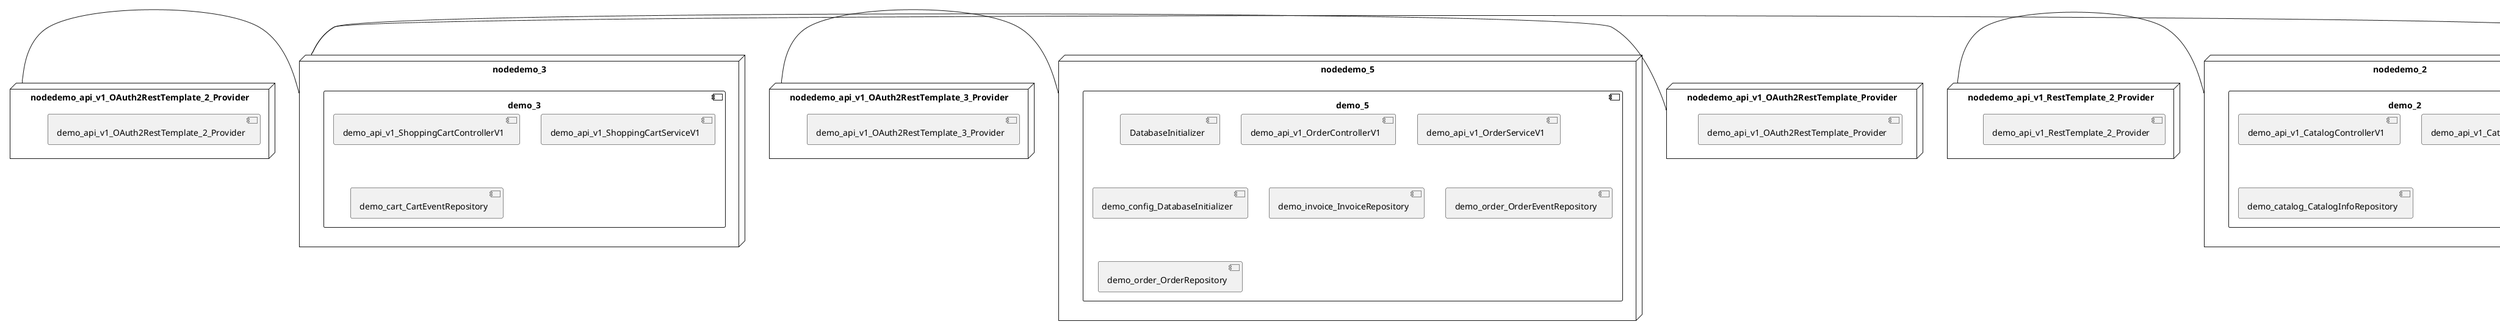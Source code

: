 @startuml
skinparam fixCircleLabelOverlapping true
skinparam componentStyle uml2
node nodedemo {
component demo {
[demo_api_v1_UserControllerV1] [[kbastani-spring-cloud-event-sourcing-example.system#_5jifMtOwEe-vddopF0FYHw]]
[demo_api_v1_UserServiceV1] [[kbastani-spring-cloud-event-sourcing-example.system#_5jifMtOwEe-vddopF0FYHw]]
[demo_user_UserRepository] [[kbastani-spring-cloud-event-sourcing-example.system#_5jifMtOwEe-vddopF0FYHw]]
}
}
node nodedemo_2 {
component demo_2 {
[demo_api_v1_CatalogControllerV1] [[kbastani-spring-cloud-event-sourcing-example.system#_5jifMtOwEe-vddopF0FYHw]]
[demo_api_v1_CatalogServiceV1] [[kbastani-spring-cloud-event-sourcing-example.system#_5jifMtOwEe-vddopF0FYHw]]
[demo_catalog_CatalogInfoRepository] [[kbastani-spring-cloud-event-sourcing-example.system#_5jifMtOwEe-vddopF0FYHw]]
}
}
node nodedemo_3 {
component demo_3 {
[demo_api_v1_ShoppingCartControllerV1] [[kbastani-spring-cloud-event-sourcing-example.system#_5jifMtOwEe-vddopF0FYHw]]
[demo_api_v1_ShoppingCartServiceV1] [[kbastani-spring-cloud-event-sourcing-example.system#_5jifMtOwEe-vddopF0FYHw]]
[demo_cart_CartEventRepository] [[kbastani-spring-cloud-event-sourcing-example.system#_5jifMtOwEe-vddopF0FYHw]]
}
}
node nodedemo_4 {
component demo_4 {
[demo_UserController] [[kbastani-spring-cloud-event-sourcing-example.system#_5jifMtOwEe-vddopF0FYHw]]
[demo_UserRepository] [[kbastani-spring-cloud-event-sourcing-example.system#_5jifMtOwEe-vddopF0FYHw]]
[demo_UserService] [[kbastani-spring-cloud-event-sourcing-example.system#_5jifMtOwEe-vddopF0FYHw]]
[demo_login_UserController] [[kbastani-spring-cloud-event-sourcing-example.system#_5jifMtOwEe-vddopF0FYHw]]
}
}
node nodedemo_5 {
component demo_5 {
[DatabaseInitializer] [[kbastani-spring-cloud-event-sourcing-example.system#_5jifMtOwEe-vddopF0FYHw]]
[demo_api_v1_OrderControllerV1] [[kbastani-spring-cloud-event-sourcing-example.system#_5jifMtOwEe-vddopF0FYHw]]
[demo_api_v1_OrderServiceV1] [[kbastani-spring-cloud-event-sourcing-example.system#_5jifMtOwEe-vddopF0FYHw]]
[demo_config_DatabaseInitializer] [[kbastani-spring-cloud-event-sourcing-example.system#_5jifMtOwEe-vddopF0FYHw]]
[demo_invoice_InvoiceRepository] [[kbastani-spring-cloud-event-sourcing-example.system#_5jifMtOwEe-vddopF0FYHw]]
[demo_order_OrderEventRepository] [[kbastani-spring-cloud-event-sourcing-example.system#_5jifMtOwEe-vddopF0FYHw]]
[demo_order_OrderRepository] [[kbastani-spring-cloud-event-sourcing-example.system#_5jifMtOwEe-vddopF0FYHw]]
}
}
node nodedemo_6 {
component demo_6 {
[demo_account_AccountRepository] [[kbastani-spring-cloud-event-sourcing-example.system#_5jifMtOwEe-vddopF0FYHw]]
[demo_api_v1_AccountControllerV1] [[kbastani-spring-cloud-event-sourcing-example.system#_5jifMtOwEe-vddopF0FYHw]]
[demo_api_v1_AccountServiceV1] [[kbastani-spring-cloud-event-sourcing-example.system#_5jifMtOwEe-vddopF0FYHw]]
}
}
node nodedemo_v1 {
component demo_v1 {
[demo_v1_InventoryControllerV1] [[kbastani-spring-cloud-event-sourcing-example.system#_5jifMtOwEe-vddopF0FYHw]]
[demo_v1_InventoryServiceV1] [[kbastani-spring-cloud-event-sourcing-example.system#_5jifMtOwEe-vddopF0FYHw]]
}
}
node nodedemo_api_v1_OAuth2RestTemplate_2_Provider {
[demo_api_v1_OAuth2RestTemplate_2_Provider] [[kbastani-spring-cloud-event-sourcing-example.system#_5jifMtOwEe-vddopF0FYHw]]
}
node nodedemo_api_v1_OAuth2RestTemplate_3_Provider {
[demo_api_v1_OAuth2RestTemplate_3_Provider] [[kbastani-spring-cloud-event-sourcing-example.system#_5jifMtOwEe-vddopF0FYHw]]
}
node nodedemo_api_v1_OAuth2RestTemplate_Provider {
[demo_api_v1_OAuth2RestTemplate_Provider] [[kbastani-spring-cloud-event-sourcing-example.system#_5jifMtOwEe-vddopF0FYHw]]
}
node nodedemo_api_v1_RestTemplate_2_Provider {
[demo_api_v1_RestTemplate_2_Provider] [[kbastani-spring-cloud-event-sourcing-example.system#_5jifMtOwEe-vddopF0FYHw]]
}
node nodedemo_api_v1_RestTemplate_Provider {
[demo_api_v1_RestTemplate_Provider] [[kbastani-spring-cloud-event-sourcing-example.system#_5jifMtOwEe-vddopF0FYHw]]
}
node nodedemo_inventory_InventoryRepository_Provider {
[demo_inventory_InventoryRepository_Provider] [[kbastani-spring-cloud-event-sourcing-example.system#_5jifMtOwEe-vddopF0FYHw]]
}
node nodedemo_login_AuthenticationManager_Provider {
[demo_login_AuthenticationManager_Provider] [[kbastani-spring-cloud-event-sourcing-example.system#_5jifMtOwEe-vddopF0FYHw]]
}
node nodedemo_login_ClientDetailsService_Provider {
[demo_login_ClientDetailsService_Provider] [[kbastani-spring-cloud-event-sourcing-example.system#_5jifMtOwEe-vddopF0FYHw]]
}
node nodedemo_login_HttpSessionSecurityContextRepository_Provider {
[demo_login_HttpSessionSecurityContextRepository_Provider] [[kbastani-spring-cloud-event-sourcing-example.system#_5jifMtOwEe-vddopF0FYHw]]
}
node nodedemo_login_LoginController {
[demo_login_LoginController] [[kbastani-spring-cloud-event-sourcing-example.system#_5jifMtOwEe-vddopF0FYHw]]
}
node nodedemo_product_ProductRepository_Provider {
[demo_product_ProductRepository_Provider] [[kbastani-spring-cloud-event-sourcing-example.system#_5jifMtOwEe-vddopF0FYHw]]
}
node nodedemo_user_UserClientV1 {
[demo_user_UserClientV1] [[kbastani-spring-cloud-event-sourcing-example.system#_5jifMtOwEe-vddopF0FYHw]]
}
node nodedemo_v1_Session_Provider {
[demo_v1_Session_Provider] [[kbastani-spring-cloud-event-sourcing-example.system#_5jifMtOwEe-vddopF0FYHw]]
}
[nodedemo_api_v1_OAuth2RestTemplate_2_Provider] - [nodedemo_3]
[nodedemo_api_v1_OAuth2RestTemplate_3_Provider] - [nodedemo_5]
[nodedemo_api_v1_OAuth2RestTemplate_Provider] - [nodedemo_3]
[nodedemo_api_v1_RestTemplate_2_Provider] - [nodedemo_2]
[nodedemo_api_v1_RestTemplate_Provider] - [nodedemo_3]
[nodedemo_inventory_InventoryRepository_Provider] - [nodedemo_v1]
[nodedemo_login_AuthenticationManager_Provider] - [nodedemo_login_LoginController]
[nodedemo_login_ClientDetailsService_Provider] - [nodedemo_login_LoginController]
[nodedemo_login_HttpSessionSecurityContextRepository_Provider] - [nodedemo_login_LoginController]
[nodedemo_product_ProductRepository_Provider] - [nodedemo_v1]
[nodedemo_v1_Session_Provider] - [nodedemo_v1]
[nodedemo] - [nodedemo_user_UserClientV1]

@enduml

